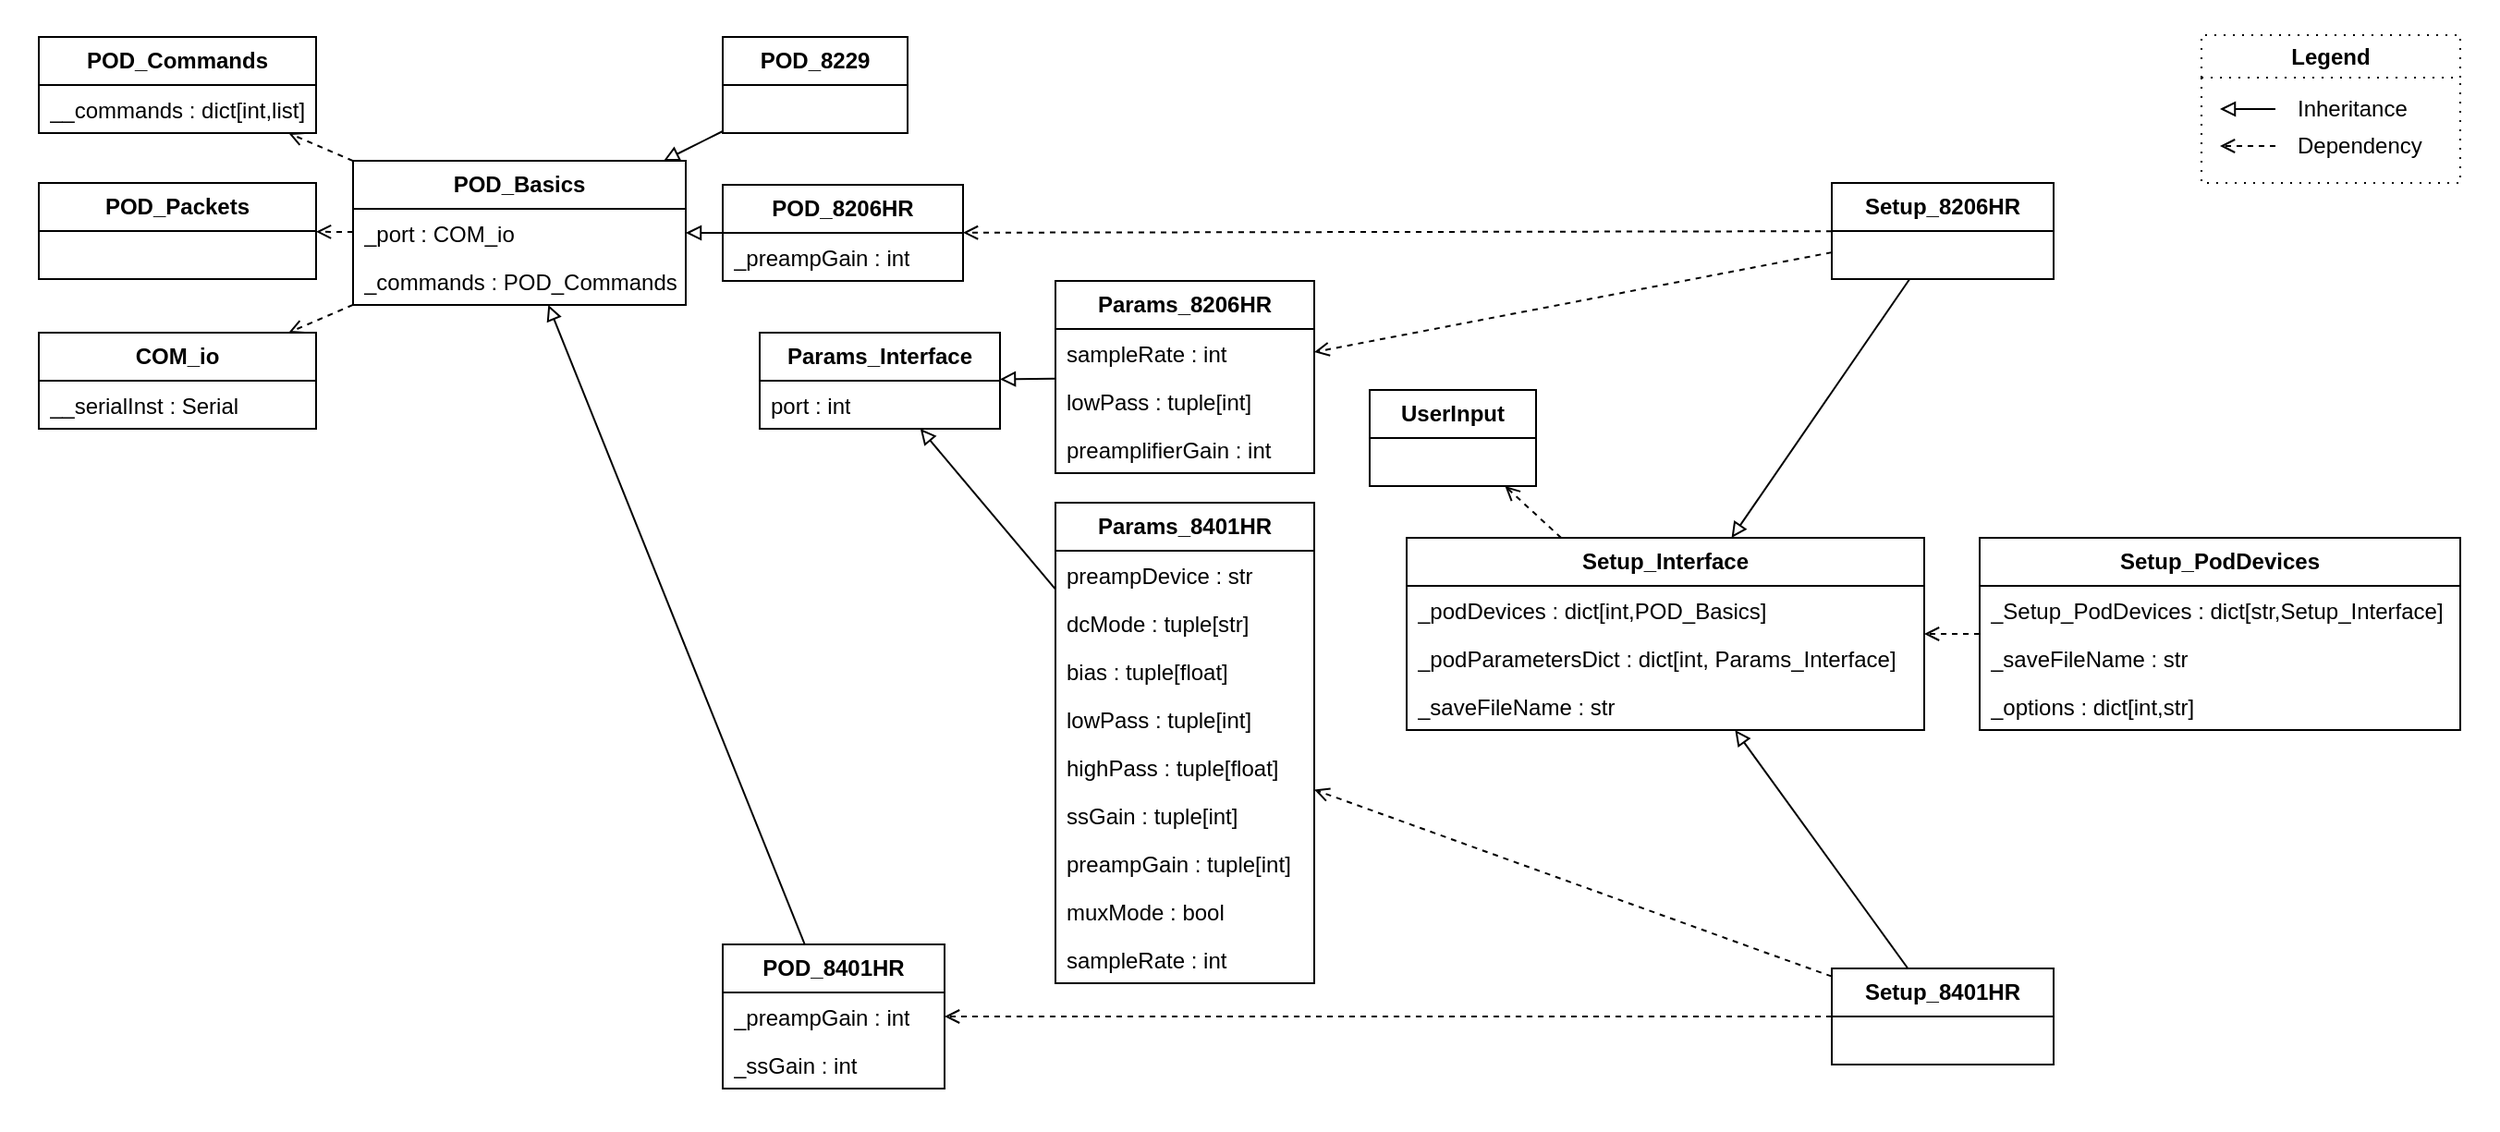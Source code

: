 <mxfile version="21.5.1" type="device">
  <diagram name="Page-1" id="8kIWOGsX5G2s9qzZLplj">
    <mxGraphModel dx="1434" dy="836" grid="1" gridSize="10" guides="1" tooltips="1" connect="1" arrows="1" fold="1" page="1" pageScale="1" pageWidth="850" pageHeight="1100" math="0" shadow="0">
      <root>
        <mxCell id="0" />
        <mxCell id="1" parent="0" />
        <mxCell id="rNg2EFlrI3MOSEz9Saxy-4" value="" style="rounded=0;whiteSpace=wrap;html=1;strokeColor=#FFFFFF;" parent="1" vertex="1">
          <mxGeometry x="110" y="160" width="1350" height="610" as="geometry" />
        </mxCell>
        <mxCell id="bj3e3nzDXusCV7zQIcoZ-12" value="&lt;b&gt;POD_Commands&lt;/b&gt;" style="swimlane;fontStyle=0;childLayout=stackLayout;horizontal=1;startSize=26;fillColor=none;horizontalStack=0;resizeParent=1;resizeParentMax=0;resizeLast=0;collapsible=1;marginBottom=0;whiteSpace=wrap;html=1;" parent="1" vertex="1">
          <mxGeometry x="130" y="179" width="150" height="52" as="geometry" />
        </mxCell>
        <mxCell id="bj3e3nzDXusCV7zQIcoZ-19" value="__commands : dict[int,list]" style="text;strokeColor=none;fillColor=none;align=left;verticalAlign=top;spacingLeft=4;spacingRight=4;overflow=hidden;rotatable=0;points=[[0,0.5],[1,0.5]];portConstraint=eastwest;whiteSpace=wrap;html=1;" parent="bj3e3nzDXusCV7zQIcoZ-12" vertex="1">
          <mxGeometry y="26" width="150" height="26" as="geometry" />
        </mxCell>
        <mxCell id="bj3e3nzDXusCV7zQIcoZ-21" value="&lt;b&gt;POD_8401HR&lt;/b&gt;" style="swimlane;fontStyle=0;childLayout=stackLayout;horizontal=1;startSize=26;fillColor=none;horizontalStack=0;resizeParent=1;resizeParentMax=0;resizeLast=0;collapsible=1;marginBottom=0;whiteSpace=wrap;html=1;" parent="1" vertex="1">
          <mxGeometry x="500" y="670" width="120" height="78" as="geometry" />
        </mxCell>
        <mxCell id="bj3e3nzDXusCV7zQIcoZ-24" value="_preampGain : int" style="text;strokeColor=none;fillColor=none;align=left;verticalAlign=top;spacingLeft=4;spacingRight=4;overflow=hidden;rotatable=0;points=[[0,0.5],[1,0.5]];portConstraint=eastwest;whiteSpace=wrap;html=1;" parent="bj3e3nzDXusCV7zQIcoZ-21" vertex="1">
          <mxGeometry y="26" width="120" height="26" as="geometry" />
        </mxCell>
        <mxCell id="bj3e3nzDXusCV7zQIcoZ-30" value="_ssGain : int" style="text;strokeColor=none;fillColor=none;align=left;verticalAlign=top;spacingLeft=4;spacingRight=4;overflow=hidden;rotatable=0;points=[[0,0.5],[1,0.5]];portConstraint=eastwest;whiteSpace=wrap;html=1;" parent="bj3e3nzDXusCV7zQIcoZ-21" vertex="1">
          <mxGeometry y="52" width="120" height="26" as="geometry" />
        </mxCell>
        <mxCell id="bj3e3nzDXusCV7zQIcoZ-31" value="&lt;b&gt;POD_Packets&lt;/b&gt;" style="swimlane;fontStyle=0;childLayout=stackLayout;horizontal=1;startSize=26;fillColor=none;horizontalStack=0;resizeParent=1;resizeParentMax=0;resizeLast=0;collapsible=1;marginBottom=0;whiteSpace=wrap;html=1;" parent="1" vertex="1">
          <mxGeometry x="130" y="258" width="150" height="52" as="geometry" />
        </mxCell>
        <mxCell id="bj3e3nzDXusCV7zQIcoZ-35" value="&lt;b&gt;COM_io&lt;/b&gt;" style="swimlane;fontStyle=0;childLayout=stackLayout;horizontal=1;startSize=26;fillColor=none;horizontalStack=0;resizeParent=1;resizeParentMax=0;resizeLast=0;collapsible=1;marginBottom=0;whiteSpace=wrap;html=1;" parent="1" vertex="1">
          <mxGeometry x="130" y="339" width="150" height="52" as="geometry" />
        </mxCell>
        <mxCell id="bj3e3nzDXusCV7zQIcoZ-36" value="__serialInst :&amp;nbsp;Serial" style="text;strokeColor=none;fillColor=none;align=left;verticalAlign=top;spacingLeft=4;spacingRight=4;overflow=hidden;rotatable=0;points=[[0,0.5],[1,0.5]];portConstraint=eastwest;whiteSpace=wrap;html=1;shadow=1;" parent="bj3e3nzDXusCV7zQIcoZ-35" vertex="1">
          <mxGeometry y="26" width="150" height="26" as="geometry" />
        </mxCell>
        <mxCell id="bj3e3nzDXusCV7zQIcoZ-44" value="Setup_PodDevices" style="swimlane;fontStyle=1;childLayout=stackLayout;horizontal=1;startSize=26;fillColor=none;horizontalStack=0;resizeParent=1;resizeParentMax=0;resizeLast=0;collapsible=1;marginBottom=0;whiteSpace=wrap;html=1;" parent="1" vertex="1">
          <mxGeometry x="1180" y="450" width="260" height="104" as="geometry" />
        </mxCell>
        <mxCell id="bj3e3nzDXusCV7zQIcoZ-45" value="_Setup_PodDevices : dict[str,Setup_Interface&lt;span style=&quot;background-color: initial;&quot;&gt;]&amp;nbsp;&lt;/span&gt;" style="text;strokeColor=none;fillColor=none;align=left;verticalAlign=top;spacingLeft=4;spacingRight=4;overflow=hidden;rotatable=0;points=[[0,0.5],[1,0.5]];portConstraint=eastwest;whiteSpace=wrap;html=1;shadow=1;" parent="bj3e3nzDXusCV7zQIcoZ-44" vertex="1">
          <mxGeometry y="26" width="260" height="26" as="geometry" />
        </mxCell>
        <mxCell id="bj3e3nzDXusCV7zQIcoZ-46" value="_saveFileName : str" style="text;strokeColor=none;fillColor=none;align=left;verticalAlign=top;spacingLeft=4;spacingRight=4;overflow=hidden;rotatable=0;points=[[0,0.5],[1,0.5]];portConstraint=eastwest;whiteSpace=wrap;html=1;" parent="bj3e3nzDXusCV7zQIcoZ-44" vertex="1">
          <mxGeometry y="52" width="260" height="26" as="geometry" />
        </mxCell>
        <mxCell id="bj3e3nzDXusCV7zQIcoZ-47" value="_options : dict[int,str]" style="text;strokeColor=none;fillColor=none;align=left;verticalAlign=top;spacingLeft=4;spacingRight=4;overflow=hidden;rotatable=0;points=[[0,0.5],[1,0.5]];portConstraint=eastwest;whiteSpace=wrap;html=1;" parent="bj3e3nzDXusCV7zQIcoZ-44" vertex="1">
          <mxGeometry y="78" width="260" height="26" as="geometry" />
        </mxCell>
        <mxCell id="bj3e3nzDXusCV7zQIcoZ-48" value="Setup_Interface" style="swimlane;fontStyle=1;childLayout=stackLayout;horizontal=1;startSize=26;fillColor=none;horizontalStack=0;resizeParent=1;resizeParentMax=0;resizeLast=0;collapsible=1;marginBottom=0;whiteSpace=wrap;html=1;" parent="1" vertex="1">
          <mxGeometry x="870" y="450" width="280" height="104" as="geometry" />
        </mxCell>
        <mxCell id="bj3e3nzDXusCV7zQIcoZ-51" value="_podDevices : dict[int,POD_Basics]" style="text;strokeColor=none;fillColor=none;align=left;verticalAlign=top;spacingLeft=4;spacingRight=4;overflow=hidden;rotatable=0;points=[[0,0.5],[1,0.5]];portConstraint=eastwest;whiteSpace=wrap;html=1;" parent="bj3e3nzDXusCV7zQIcoZ-48" vertex="1">
          <mxGeometry y="26" width="280" height="26" as="geometry" />
        </mxCell>
        <mxCell id="bj3e3nzDXusCV7zQIcoZ-52" value="_podParametersDict : dict[int,&amp;nbsp;Params_Interface&lt;span style=&quot;background-color: initial;&quot;&gt;]&lt;/span&gt;" style="text;strokeColor=none;fillColor=none;align=left;verticalAlign=top;spacingLeft=4;spacingRight=4;overflow=hidden;rotatable=0;points=[[0,0.5],[1,0.5]];portConstraint=eastwest;whiteSpace=wrap;html=1;" parent="bj3e3nzDXusCV7zQIcoZ-48" vertex="1">
          <mxGeometry y="52" width="280" height="26" as="geometry" />
        </mxCell>
        <mxCell id="bj3e3nzDXusCV7zQIcoZ-3" value="_saveFileName : str" style="text;strokeColor=none;fillColor=none;align=left;verticalAlign=top;spacingLeft=4;spacingRight=4;overflow=hidden;rotatable=0;points=[[0,0.5],[1,0.5]];portConstraint=eastwest;whiteSpace=wrap;html=1;" parent="bj3e3nzDXusCV7zQIcoZ-48" vertex="1">
          <mxGeometry y="78" width="280" height="26" as="geometry" />
        </mxCell>
        <mxCell id="bj3e3nzDXusCV7zQIcoZ-25" value="POD_8206HR" style="swimlane;fontStyle=1;childLayout=stackLayout;horizontal=1;startSize=26;fillColor=none;horizontalStack=0;resizeParent=1;resizeParentMax=0;resizeLast=0;collapsible=1;marginBottom=0;whiteSpace=wrap;html=1;" parent="1" vertex="1">
          <mxGeometry x="500" y="259" width="130" height="52" as="geometry" />
        </mxCell>
        <mxCell id="bj3e3nzDXusCV7zQIcoZ-28" value="_preampGain : int" style="text;strokeColor=none;fillColor=none;align=left;verticalAlign=top;spacingLeft=4;spacingRight=4;overflow=hidden;rotatable=0;points=[[0,0.5],[1,0.5]];portConstraint=eastwest;whiteSpace=wrap;html=1;" parent="bj3e3nzDXusCV7zQIcoZ-25" vertex="1">
          <mxGeometry y="26" width="130" height="26" as="geometry" />
        </mxCell>
        <mxCell id="12" value="Legend" style="swimlane;whiteSpace=wrap;html=1;gradientColor=none;dashed=1;dashPattern=1 4;" parent="1" vertex="1">
          <mxGeometry x="1300" y="178" width="140" height="80" as="geometry" />
        </mxCell>
        <mxCell id="7" value="Inheritance" style="text;html=1;strokeColor=none;fillColor=none;align=left;verticalAlign=middle;whiteSpace=wrap;rounded=0;" parent="12" vertex="1">
          <mxGeometry x="50" y="30" width="80" height="20" as="geometry" />
        </mxCell>
        <mxCell id="4" value="" style="endArrow=block;html=1;endFill=0;" parent="12" edge="1">
          <mxGeometry width="50" height="50" relative="1" as="geometry">
            <mxPoint x="40" y="40" as="sourcePoint" />
            <mxPoint x="10" y="40" as="targetPoint" />
          </mxGeometry>
        </mxCell>
        <mxCell id="5" value="" style="endArrow=open;html=1;endFill=0;dashed=1;" parent="12" edge="1">
          <mxGeometry width="50" height="50" relative="1" as="geometry">
            <mxPoint x="40" y="60" as="sourcePoint" />
            <mxPoint x="10" y="60" as="targetPoint" />
          </mxGeometry>
        </mxCell>
        <mxCell id="8" value="Dependency" style="text;html=1;strokeColor=none;fillColor=none;align=left;verticalAlign=middle;whiteSpace=wrap;rounded=0;" parent="12" vertex="1">
          <mxGeometry x="50" y="50" width="80" height="20" as="geometry" />
        </mxCell>
        <mxCell id="bj3e3nzDXusCV7zQIcoZ-6" value="POD_Basics" style="swimlane;fontStyle=1;childLayout=stackLayout;horizontal=1;startSize=26;fillColor=none;horizontalStack=0;resizeParent=1;resizeParentMax=0;resizeLast=0;collapsible=1;marginBottom=0;whiteSpace=wrap;html=1;" parent="1" vertex="1">
          <mxGeometry x="300" y="246" width="180" height="78" as="geometry" />
        </mxCell>
        <mxCell id="bj3e3nzDXusCV7zQIcoZ-10" value="_port : COM_io" style="text;strokeColor=none;fillColor=none;align=left;verticalAlign=top;spacingLeft=4;spacingRight=4;overflow=hidden;rotatable=0;points=[[0,0.5],[1,0.5]];portConstraint=eastwest;whiteSpace=wrap;html=1;" parent="bj3e3nzDXusCV7zQIcoZ-6" vertex="1">
          <mxGeometry y="26" width="180" height="26" as="geometry" />
        </mxCell>
        <mxCell id="bj3e3nzDXusCV7zQIcoZ-11" value="_commands : POD_Commands" style="text;strokeColor=none;fillColor=none;align=left;verticalAlign=top;spacingLeft=4;spacingRight=4;overflow=hidden;rotatable=0;points=[[0,0.5],[1,0.5]];portConstraint=eastwest;whiteSpace=wrap;html=1;" parent="bj3e3nzDXusCV7zQIcoZ-6" vertex="1">
          <mxGeometry y="52" width="180" height="26" as="geometry" />
        </mxCell>
        <mxCell id="bx1p0kPIpxOsbpVViYsy-21" value="Params_8401HR" style="swimlane;fontStyle=1;childLayout=stackLayout;horizontal=1;startSize=26;fillColor=none;horizontalStack=0;resizeParent=1;resizeParentMax=0;resizeLast=0;collapsible=1;marginBottom=0;whiteSpace=wrap;html=1;" vertex="1" parent="1">
          <mxGeometry x="680" y="431" width="140" height="260" as="geometry" />
        </mxCell>
        <mxCell id="bx1p0kPIpxOsbpVViYsy-22" value="preampDevice : str" style="text;strokeColor=none;fillColor=none;align=left;verticalAlign=top;spacingLeft=4;spacingRight=4;overflow=hidden;rotatable=0;points=[[0,0.5],[1,0.5]];portConstraint=eastwest;whiteSpace=wrap;html=1;" vertex="1" parent="bx1p0kPIpxOsbpVViYsy-21">
          <mxGeometry y="26" width="140" height="26" as="geometry" />
        </mxCell>
        <mxCell id="bx1p0kPIpxOsbpVViYsy-32" value="dcMode : tuple[str]" style="text;strokeColor=none;fillColor=none;align=left;verticalAlign=top;spacingLeft=4;spacingRight=4;overflow=hidden;rotatable=0;points=[[0,0.5],[1,0.5]];portConstraint=eastwest;whiteSpace=wrap;html=1;" vertex="1" parent="bx1p0kPIpxOsbpVViYsy-21">
          <mxGeometry y="52" width="140" height="26" as="geometry" />
        </mxCell>
        <mxCell id="bx1p0kPIpxOsbpVViYsy-31" value="bias : tuple[float]" style="text;strokeColor=none;fillColor=none;align=left;verticalAlign=top;spacingLeft=4;spacingRight=4;overflow=hidden;rotatable=0;points=[[0,0.5],[1,0.5]];portConstraint=eastwest;whiteSpace=wrap;html=1;" vertex="1" parent="bx1p0kPIpxOsbpVViYsy-21">
          <mxGeometry y="78" width="140" height="26" as="geometry" />
        </mxCell>
        <mxCell id="bx1p0kPIpxOsbpVViYsy-23" value="lowPass : tuple[int]" style="text;strokeColor=none;fillColor=none;align=left;verticalAlign=top;spacingLeft=4;spacingRight=4;overflow=hidden;rotatable=0;points=[[0,0.5],[1,0.5]];portConstraint=eastwest;whiteSpace=wrap;html=1;" vertex="1" parent="bx1p0kPIpxOsbpVViYsy-21">
          <mxGeometry y="104" width="140" height="26" as="geometry" />
        </mxCell>
        <mxCell id="bx1p0kPIpxOsbpVViYsy-28" value="highPass : tuple[float]" style="text;strokeColor=none;fillColor=none;align=left;verticalAlign=top;spacingLeft=4;spacingRight=4;overflow=hidden;rotatable=0;points=[[0,0.5],[1,0.5]];portConstraint=eastwest;whiteSpace=wrap;html=1;" vertex="1" parent="bx1p0kPIpxOsbpVViYsy-21">
          <mxGeometry y="130" width="140" height="26" as="geometry" />
        </mxCell>
        <mxCell id="bx1p0kPIpxOsbpVViYsy-29" value="ssGain : tuple[int]" style="text;strokeColor=none;fillColor=none;align=left;verticalAlign=top;spacingLeft=4;spacingRight=4;overflow=hidden;rotatable=0;points=[[0,0.5],[1,0.5]];portConstraint=eastwest;whiteSpace=wrap;html=1;" vertex="1" parent="bx1p0kPIpxOsbpVViYsy-21">
          <mxGeometry y="156" width="140" height="26" as="geometry" />
        </mxCell>
        <mxCell id="bx1p0kPIpxOsbpVViYsy-30" value="preampGain : tuple[int]" style="text;strokeColor=none;fillColor=none;align=left;verticalAlign=top;spacingLeft=4;spacingRight=4;overflow=hidden;rotatable=0;points=[[0,0.5],[1,0.5]];portConstraint=eastwest;whiteSpace=wrap;html=1;" vertex="1" parent="bx1p0kPIpxOsbpVViYsy-21">
          <mxGeometry y="182" width="140" height="26" as="geometry" />
        </mxCell>
        <mxCell id="bx1p0kPIpxOsbpVViYsy-27" value="muxMode : bool" style="text;strokeColor=none;fillColor=none;align=left;verticalAlign=top;spacingLeft=4;spacingRight=4;overflow=hidden;rotatable=0;points=[[0,0.5],[1,0.5]];portConstraint=eastwest;whiteSpace=wrap;html=1;" vertex="1" parent="bx1p0kPIpxOsbpVViYsy-21">
          <mxGeometry y="208" width="140" height="26" as="geometry" />
        </mxCell>
        <mxCell id="bx1p0kPIpxOsbpVViYsy-26" value="sampleRate : int" style="text;strokeColor=none;fillColor=none;align=left;verticalAlign=top;spacingLeft=4;spacingRight=4;overflow=hidden;rotatable=0;points=[[0,0.5],[1,0.5]];portConstraint=eastwest;whiteSpace=wrap;html=1;" vertex="1" parent="bx1p0kPIpxOsbpVViYsy-21">
          <mxGeometry y="234" width="140" height="26" as="geometry" />
        </mxCell>
        <mxCell id="bx1p0kPIpxOsbpVViYsy-33" value="" style="endArrow=open;html=1;endFill=0;dashed=1;" edge="1" parent="1" source="bj3e3nzDXusCV7zQIcoZ-6" target="bj3e3nzDXusCV7zQIcoZ-12">
          <mxGeometry width="50" height="50" relative="1" as="geometry">
            <mxPoint x="1290" y="120" as="sourcePoint" />
            <mxPoint x="1260" y="120" as="targetPoint" />
          </mxGeometry>
        </mxCell>
        <mxCell id="bx1p0kPIpxOsbpVViYsy-34" value="" style="endArrow=block;html=1;endFill=0;" edge="1" parent="1" source="bx1p0kPIpxOsbpVViYsy-14" target="bx1p0kPIpxOsbpVViYsy-13">
          <mxGeometry width="50" height="50" relative="1" as="geometry">
            <mxPoint x="1290" y="138" as="sourcePoint" />
            <mxPoint x="1260" y="138" as="targetPoint" />
          </mxGeometry>
        </mxCell>
        <mxCell id="bx1p0kPIpxOsbpVViYsy-35" value="" style="endArrow=block;html=1;endFill=0;" edge="1" parent="1" source="bx1p0kPIpxOsbpVViYsy-21" target="bx1p0kPIpxOsbpVViYsy-13">
          <mxGeometry width="50" height="50" relative="1" as="geometry">
            <mxPoint x="210" y="592" as="sourcePoint" />
            <mxPoint x="130" y="586" as="targetPoint" />
          </mxGeometry>
        </mxCell>
        <mxCell id="bx1p0kPIpxOsbpVViYsy-36" value="" style="endArrow=block;html=1;endFill=0;" edge="1" parent="1" source="bj3e3nzDXusCV7zQIcoZ-25" target="bj3e3nzDXusCV7zQIcoZ-6">
          <mxGeometry width="50" height="50" relative="1" as="geometry">
            <mxPoint x="1290" y="100" as="sourcePoint" />
            <mxPoint x="1260" y="100" as="targetPoint" />
          </mxGeometry>
        </mxCell>
        <mxCell id="bx1p0kPIpxOsbpVViYsy-37" value="" style="endArrow=block;html=1;endFill=0;" edge="1" parent="1" source="bj3e3nzDXusCV7zQIcoZ-21" target="bj3e3nzDXusCV7zQIcoZ-6">
          <mxGeometry width="50" height="50" relative="1" as="geometry">
            <mxPoint x="570" y="220" as="sourcePoint" />
            <mxPoint x="490" y="223" as="targetPoint" />
          </mxGeometry>
        </mxCell>
        <mxCell id="bx1p0kPIpxOsbpVViYsy-39" value="" style="endArrow=open;html=1;endFill=0;dashed=1;" edge="1" parent="1" source="bj3e3nzDXusCV7zQIcoZ-39" target="bj3e3nzDXusCV7zQIcoZ-25">
          <mxGeometry width="50" height="50" relative="1" as="geometry">
            <mxPoint x="1290" y="120" as="sourcePoint" />
            <mxPoint x="1260" y="120" as="targetPoint" />
          </mxGeometry>
        </mxCell>
        <mxCell id="bx1p0kPIpxOsbpVViYsy-40" value="" style="endArrow=open;html=1;endFill=0;dashed=1;" edge="1" parent="1" source="e9Xbp3W30nfaAwJdSSRC-5" target="bj3e3nzDXusCV7zQIcoZ-21">
          <mxGeometry width="50" height="50" relative="1" as="geometry">
            <mxPoint x="890" y="253" as="sourcePoint" />
            <mxPoint x="850" y="253" as="targetPoint" />
          </mxGeometry>
        </mxCell>
        <mxCell id="bx1p0kPIpxOsbpVViYsy-41" value="" style="endArrow=open;html=1;endFill=0;dashed=1;" edge="1" parent="1" source="e9Xbp3W30nfaAwJdSSRC-5" target="bx1p0kPIpxOsbpVViYsy-21">
          <mxGeometry width="50" height="50" relative="1" as="geometry">
            <mxPoint x="940" y="338" as="sourcePoint" />
            <mxPoint x="850" y="341" as="targetPoint" />
          </mxGeometry>
        </mxCell>
        <mxCell id="bx1p0kPIpxOsbpVViYsy-42" value="" style="endArrow=open;html=1;endFill=0;dashed=1;" edge="1" parent="1" source="bj3e3nzDXusCV7zQIcoZ-39" target="bx1p0kPIpxOsbpVViYsy-14">
          <mxGeometry width="50" height="50" relative="1" as="geometry">
            <mxPoint x="992" y="322" as="sourcePoint" />
            <mxPoint x="490" y="666" as="targetPoint" />
          </mxGeometry>
        </mxCell>
        <mxCell id="bx1p0kPIpxOsbpVViYsy-43" value="" style="endArrow=block;html=1;endFill=0;" edge="1" parent="1" source="bj3e3nzDXusCV7zQIcoZ-39" target="bj3e3nzDXusCV7zQIcoZ-48">
          <mxGeometry width="50" height="50" relative="1" as="geometry">
            <mxPoint x="570" y="278" as="sourcePoint" />
            <mxPoint x="490" y="260" as="targetPoint" />
          </mxGeometry>
        </mxCell>
        <mxCell id="bx1p0kPIpxOsbpVViYsy-44" value="" style="endArrow=block;html=1;endFill=0;" edge="1" parent="1" source="e9Xbp3W30nfaAwJdSSRC-5" target="bj3e3nzDXusCV7zQIcoZ-48">
          <mxGeometry width="50" height="50" relative="1" as="geometry">
            <mxPoint x="1029" y="279" as="sourcePoint" />
            <mxPoint x="792" y="428" as="targetPoint" />
          </mxGeometry>
        </mxCell>
        <mxCell id="bx1p0kPIpxOsbpVViYsy-45" value="" style="endArrow=open;html=1;endFill=0;dashed=1;" edge="1" parent="1" source="bj3e3nzDXusCV7zQIcoZ-6" target="bj3e3nzDXusCV7zQIcoZ-31">
          <mxGeometry width="50" height="50" relative="1" as="geometry">
            <mxPoint x="210" y="223" as="sourcePoint" />
            <mxPoint x="130" y="220" as="targetPoint" />
          </mxGeometry>
        </mxCell>
        <mxCell id="bx1p0kPIpxOsbpVViYsy-46" value="" style="endArrow=open;html=1;endFill=0;dashed=1;" edge="1" parent="1" source="bj3e3nzDXusCV7zQIcoZ-6" target="bj3e3nzDXusCV7zQIcoZ-35">
          <mxGeometry width="50" height="50" relative="1" as="geometry">
            <mxPoint x="210" y="254" as="sourcePoint" />
            <mxPoint x="130" y="269" as="targetPoint" />
          </mxGeometry>
        </mxCell>
        <mxCell id="bx1p0kPIpxOsbpVViYsy-48" value="" style="endArrow=open;html=1;endFill=0;dashed=1;" edge="1" parent="1" source="bj3e3nzDXusCV7zQIcoZ-44" target="bj3e3nzDXusCV7zQIcoZ-48">
          <mxGeometry width="50" height="50" relative="1" as="geometry">
            <mxPoint x="1290" y="158" as="sourcePoint" />
            <mxPoint x="1260" y="158" as="targetPoint" />
          </mxGeometry>
        </mxCell>
        <mxCell id="bx1p0kPIpxOsbpVViYsy-13" value="Params_Interface" style="swimlane;fontStyle=1;childLayout=stackLayout;horizontal=1;startSize=26;fillColor=none;horizontalStack=0;resizeParent=1;resizeParentMax=0;resizeLast=0;collapsible=1;marginBottom=0;whiteSpace=wrap;html=1;" vertex="1" parent="1">
          <mxGeometry x="520" y="339" width="130" height="52" as="geometry" />
        </mxCell>
        <mxCell id="bx1p0kPIpxOsbpVViYsy-15" value="port : int" style="text;strokeColor=none;fillColor=none;align=left;verticalAlign=top;spacingLeft=4;spacingRight=4;overflow=hidden;rotatable=0;points=[[0,0.5],[1,0.5]];portConstraint=eastwest;whiteSpace=wrap;html=1;" vertex="1" parent="bx1p0kPIpxOsbpVViYsy-13">
          <mxGeometry y="26" width="130" height="26" as="geometry" />
        </mxCell>
        <mxCell id="bx1p0kPIpxOsbpVViYsy-14" value="Params_8206HR" style="swimlane;fontStyle=1;childLayout=stackLayout;horizontal=1;startSize=26;fillColor=none;horizontalStack=0;resizeParent=1;resizeParentMax=0;resizeLast=0;collapsible=1;marginBottom=0;whiteSpace=wrap;html=1;" vertex="1" parent="1">
          <mxGeometry x="680" y="311" width="140" height="104" as="geometry" />
        </mxCell>
        <mxCell id="bx1p0kPIpxOsbpVViYsy-20" value="sampleRate : int" style="text;strokeColor=none;fillColor=none;align=left;verticalAlign=top;spacingLeft=4;spacingRight=4;overflow=hidden;rotatable=0;points=[[0,0.5],[1,0.5]];portConstraint=eastwest;whiteSpace=wrap;html=1;" vertex="1" parent="bx1p0kPIpxOsbpVViYsy-14">
          <mxGeometry y="26" width="140" height="26" as="geometry" />
        </mxCell>
        <mxCell id="bx1p0kPIpxOsbpVViYsy-18" value="lowPass : tuple[int]" style="text;strokeColor=none;fillColor=none;align=left;verticalAlign=top;spacingLeft=4;spacingRight=4;overflow=hidden;rotatable=0;points=[[0,0.5],[1,0.5]];portConstraint=eastwest;whiteSpace=wrap;html=1;" vertex="1" parent="bx1p0kPIpxOsbpVViYsy-14">
          <mxGeometry y="52" width="140" height="26" as="geometry" />
        </mxCell>
        <mxCell id="bx1p0kPIpxOsbpVViYsy-17" value="preamplifierGain : int" style="text;strokeColor=none;fillColor=none;align=left;verticalAlign=top;spacingLeft=4;spacingRight=4;overflow=hidden;rotatable=0;points=[[0,0.5],[1,0.5]];portConstraint=eastwest;whiteSpace=wrap;html=1;" vertex="1" parent="bx1p0kPIpxOsbpVViYsy-14">
          <mxGeometry y="78" width="140" height="26" as="geometry" />
        </mxCell>
        <mxCell id="bj3e3nzDXusCV7zQIcoZ-39" value="Setup_8206HR" style="swimlane;fontStyle=1;childLayout=stackLayout;horizontal=1;startSize=26;fillColor=none;horizontalStack=0;resizeParent=1;resizeParentMax=0;resizeLast=0;collapsible=1;marginBottom=0;whiteSpace=wrap;html=1;" parent="1" vertex="1">
          <mxGeometry x="1100" y="258" width="120" height="52" as="geometry" />
        </mxCell>
        <mxCell id="e9Xbp3W30nfaAwJdSSRC-5" value="Setup_8401HR" style="swimlane;fontStyle=1;childLayout=stackLayout;horizontal=1;startSize=26;fillColor=none;horizontalStack=0;resizeParent=1;resizeParentMax=0;resizeLast=0;collapsible=1;marginBottom=0;whiteSpace=wrap;html=1;" parent="1" vertex="1">
          <mxGeometry x="1100" y="683" width="120" height="52" as="geometry" />
        </mxCell>
        <mxCell id="e9Xbp3W30nfaAwJdSSRC-1" value="UserInput&lt;span style=&quot;color: rgb(230, 237, 243); font-family: ui-monospace, SFMono-Regular, &amp;quot;SF Mono&amp;quot;, Menlo, Consolas, &amp;quot;Liberation Mono&amp;quot;, monospace; font-weight: 400; text-align: start; background-color: rgba(46, 160, 67, 0.15);&quot;&gt; &lt;/span&gt;" style="swimlane;fontStyle=1;childLayout=stackLayout;horizontal=1;startSize=26;fillColor=none;horizontalStack=0;resizeParent=1;resizeParentMax=0;resizeLast=0;collapsible=1;marginBottom=0;whiteSpace=wrap;html=1;" parent="1" vertex="1">
          <mxGeometry x="850" y="370" width="90" height="52" as="geometry" />
        </mxCell>
        <mxCell id="bx1p0kPIpxOsbpVViYsy-47" value="" style="endArrow=open;html=1;endFill=0;dashed=1;" edge="1" parent="1" source="bj3e3nzDXusCV7zQIcoZ-48" target="e9Xbp3W30nfaAwJdSSRC-1">
          <mxGeometry width="50" height="50" relative="1" as="geometry">
            <mxPoint x="604" y="286" as="sourcePoint" />
            <mxPoint x="404" y="368" as="targetPoint" />
          </mxGeometry>
        </mxCell>
        <mxCell id="bx1p0kPIpxOsbpVViYsy-49" value="POD_8229" style="swimlane;fontStyle=1;childLayout=stackLayout;horizontal=1;startSize=26;fillColor=none;horizontalStack=0;resizeParent=1;resizeParentMax=0;resizeLast=0;collapsible=1;marginBottom=0;whiteSpace=wrap;html=1;" vertex="1" parent="1">
          <mxGeometry x="500" y="179" width="100" height="52" as="geometry" />
        </mxCell>
        <mxCell id="bx1p0kPIpxOsbpVViYsy-51" value="" style="endArrow=block;html=1;endFill=0;" edge="1" parent="1" source="bx1p0kPIpxOsbpVViYsy-49" target="bj3e3nzDXusCV7zQIcoZ-6">
          <mxGeometry width="50" height="50" relative="1" as="geometry">
            <mxPoint x="538" y="321" as="sourcePoint" />
            <mxPoint x="480" y="332" as="targetPoint" />
          </mxGeometry>
        </mxCell>
      </root>
    </mxGraphModel>
  </diagram>
</mxfile>
